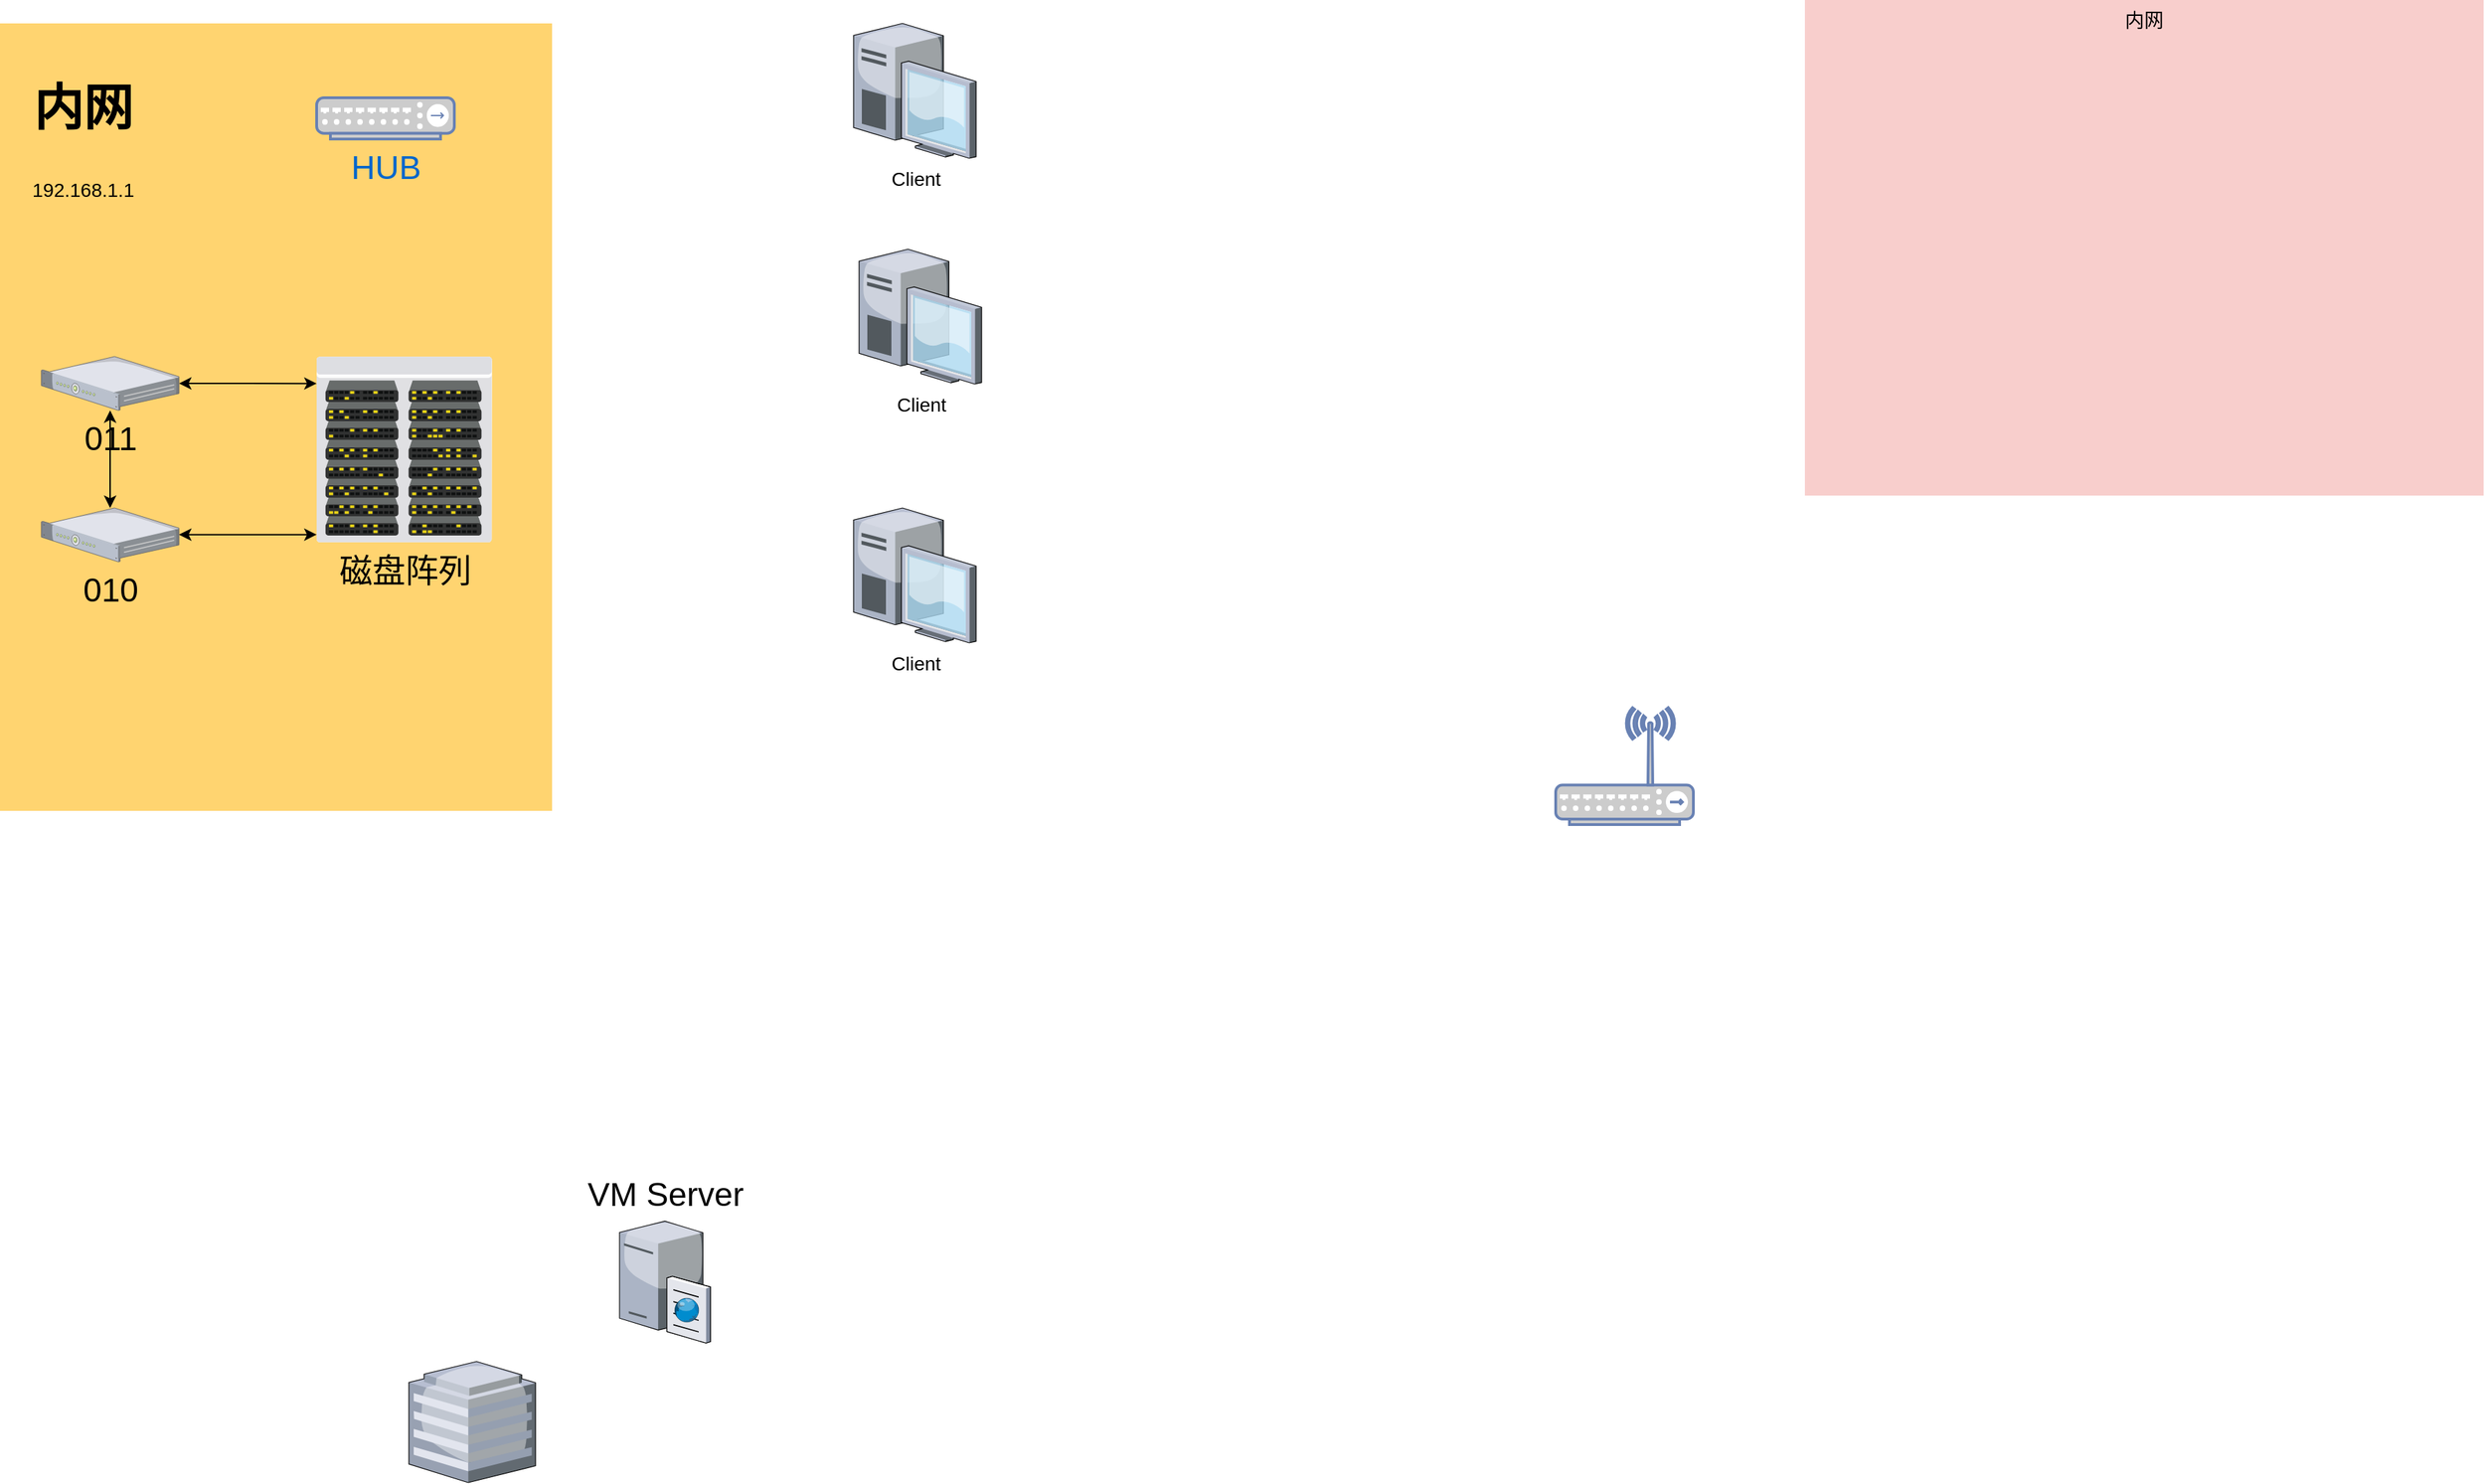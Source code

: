 <mxfile version="20.8.20" type="github">
  <diagram name="Page-1" id="e3a06f82-3646-2815-327d-82caf3d4e204">
    <mxGraphModel dx="830" dy="450" grid="1" gridSize="10" guides="1" tooltips="1" connect="1" arrows="1" fold="1" page="1" pageScale="1.5" pageWidth="1169" pageHeight="826" background="none" math="0" shadow="0">
      <root>
        <mxCell id="0" style=";html=1;" />
        <mxCell id="1" style=";html=1;" parent="0" />
        <mxCell id="6a7d8f32e03d9370-61" value="内网" style="whiteSpace=wrap;html=1;fillColor=#f8cecc;fontSize=14;strokeColor=none;verticalAlign=top;" parent="1" vertex="1">
          <mxGeometry x="1501" y="81" width="493" height="360" as="geometry" />
        </mxCell>
        <mxCell id="6a7d8f32e03d9370-57" value="&lt;h2&gt;&lt;br&gt;&lt;/h2&gt;" style="whiteSpace=wrap;html=1;fillColor=#FFD470;gradientColor=none;fontSize=14;strokeColor=none;verticalAlign=top;" parent="1" vertex="1">
          <mxGeometry x="190" y="98" width="401" height="572" as="geometry" />
        </mxCell>
        <mxCell id="6a7d8f32e03d9370-4" value="Client" style="verticalLabelPosition=bottom;aspect=fixed;html=1;verticalAlign=top;strokeColor=none;shape=mxgraph.citrix.desktop;fillColor=#66B2FF;gradientColor=#0066CC;fontSize=14;" parent="1" vertex="1">
          <mxGeometry x="814" y="262.0" width="89" height="98" as="geometry" />
        </mxCell>
        <mxCell id="6a7d8f32e03d9370-5" value="Client" style="verticalLabelPosition=bottom;aspect=fixed;html=1;verticalAlign=top;strokeColor=none;shape=mxgraph.citrix.desktop;fillColor=#66B2FF;gradientColor=#0066CC;fontSize=14;" parent="1" vertex="1">
          <mxGeometry x="810" y="98.0" width="89" height="98" as="geometry" />
        </mxCell>
        <mxCell id="6a7d8f32e03d9370-24" value="" style="verticalLabelPosition=bottom;aspect=fixed;html=1;verticalAlign=top;strokeColor=none;shape=mxgraph.citrix.hq_enterprise;fillColor=#66B2FF;gradientColor=#0066CC;fontSize=14;" parent="1" vertex="1">
          <mxGeometry x="487" y="1070" width="92" height="88" as="geometry" />
        </mxCell>
        <mxCell id="0UCpNaX0U0LXcG72DFbN-6" value="Client" style="verticalLabelPosition=bottom;aspect=fixed;html=1;verticalAlign=top;strokeColor=none;shape=mxgraph.citrix.desktop;fillColor=#66B2FF;gradientColor=#0066CC;fontSize=14;" vertex="1" parent="1">
          <mxGeometry x="810" y="450" width="89" height="98" as="geometry" />
        </mxCell>
        <mxCell id="0UCpNaX0U0LXcG72DFbN-12" value="&lt;span style=&quot;font-size: 24px;&quot;&gt;VM Server&lt;/span&gt;" style="verticalLabelPosition=top;aspect=fixed;html=1;verticalAlign=bottom;strokeColor=none;shape=mxgraph.citrix.cache_server;fillColor=#66B2FF;gradientColor=#0066CC;fontSize=14;labelPosition=center;align=center;" vertex="1" parent="1">
          <mxGeometry x="640" y="966" width="65.9" height="90.5" as="geometry" />
        </mxCell>
        <mxCell id="0UCpNaX0U0LXcG72DFbN-13" value="010" style="verticalLabelPosition=bottom;sketch=0;aspect=fixed;html=1;verticalAlign=top;strokeColor=none;align=center;outlineConnect=0;shape=mxgraph.citrix.1u_2u_server;fontSize=24;" vertex="1" parent="1">
          <mxGeometry x="220" y="450" width="100" height="39.1" as="geometry" />
        </mxCell>
        <mxCell id="0UCpNaX0U0LXcG72DFbN-19" style="edgeStyle=orthogonalEdgeStyle;rounded=0;orthogonalLoop=1;jettySize=auto;html=1;fontSize=24;entryX=0;entryY=0.145;entryDx=0;entryDy=0;entryPerimeter=0;startArrow=classic;startFill=1;" edge="1" parent="1" source="0UCpNaX0U0LXcG72DFbN-14" target="0UCpNaX0U0LXcG72DFbN-15">
          <mxGeometry relative="1" as="geometry" />
        </mxCell>
        <mxCell id="0UCpNaX0U0LXcG72DFbN-14" value="011" style="verticalLabelPosition=bottom;sketch=0;aspect=fixed;html=1;verticalAlign=top;strokeColor=none;align=center;outlineConnect=0;shape=mxgraph.citrix.1u_2u_server;fontSize=24;" vertex="1" parent="1">
          <mxGeometry x="220" y="340" width="100" height="39.1" as="geometry" />
        </mxCell>
        <mxCell id="0UCpNaX0U0LXcG72DFbN-15" value="磁盘阵列" style="verticalLabelPosition=bottom;sketch=0;aspect=fixed;html=1;verticalAlign=top;strokeColor=none;align=center;outlineConnect=0;shape=mxgraph.citrix.datacenter;fontSize=24;" vertex="1" parent="1">
          <mxGeometry x="420" y="340" width="127.5" height="135" as="geometry" />
        </mxCell>
        <mxCell id="0UCpNaX0U0LXcG72DFbN-16" value="HUB" style="fontColor=#0066CC;verticalAlign=top;verticalLabelPosition=bottom;labelPosition=center;align=center;html=1;outlineConnect=0;fillColor=#CCCCCC;strokeColor=#6881B3;gradientColor=none;gradientDirection=north;strokeWidth=2;shape=mxgraph.networks.hub;fontSize=24;" vertex="1" parent="1">
          <mxGeometry x="420" y="152.0" width="100" height="30" as="geometry" />
        </mxCell>
        <mxCell id="0UCpNaX0U0LXcG72DFbN-17" value="" style="fontColor=#0066CC;verticalAlign=top;verticalLabelPosition=bottom;labelPosition=center;align=center;html=1;outlineConnect=0;fillColor=#CCCCCC;strokeColor=#6881B3;gradientColor=none;gradientDirection=north;strokeWidth=2;shape=mxgraph.networks.wireless_hub;fontSize=24;" vertex="1" parent="1">
          <mxGeometry x="1320" y="595" width="100" height="85" as="geometry" />
        </mxCell>
        <mxCell id="0UCpNaX0U0LXcG72DFbN-18" value="&lt;h2 style=&quot;border-color: var(--border-color);&quot;&gt;内网&lt;/h2&gt;&lt;div style=&quot;border-color: var(--border-color); font-size: 14px;&quot;&gt;192.168.1.1&lt;/div&gt;" style="text;html=1;align=center;verticalAlign=middle;resizable=0;points=[];autosize=1;strokeColor=none;fillColor=none;fontSize=24;" vertex="1" parent="1">
          <mxGeometry x="200" y="102" width="100" height="130" as="geometry" />
        </mxCell>
        <mxCell id="0UCpNaX0U0LXcG72DFbN-20" style="edgeStyle=orthogonalEdgeStyle;rounded=0;orthogonalLoop=1;jettySize=auto;html=1;fontSize=24;entryX=0;entryY=0.145;entryDx=0;entryDy=0;entryPerimeter=0;startArrow=classic;startFill=1;" edge="1" parent="1">
          <mxGeometry relative="1" as="geometry">
            <mxPoint x="320" y="469.35" as="sourcePoint" />
            <mxPoint x="420" y="469.35" as="targetPoint" />
          </mxGeometry>
        </mxCell>
        <mxCell id="0UCpNaX0U0LXcG72DFbN-21" style="edgeStyle=orthogonalEdgeStyle;rounded=0;orthogonalLoop=1;jettySize=auto;html=1;fontSize=24;startArrow=classic;startFill=1;" edge="1" parent="1" source="0UCpNaX0U0LXcG72DFbN-14" target="0UCpNaX0U0LXcG72DFbN-13">
          <mxGeometry relative="1" as="geometry">
            <mxPoint x="220" y="430" as="sourcePoint" />
            <mxPoint x="320" y="430" as="targetPoint" />
            <Array as="points" />
          </mxGeometry>
        </mxCell>
      </root>
    </mxGraphModel>
  </diagram>
</mxfile>
